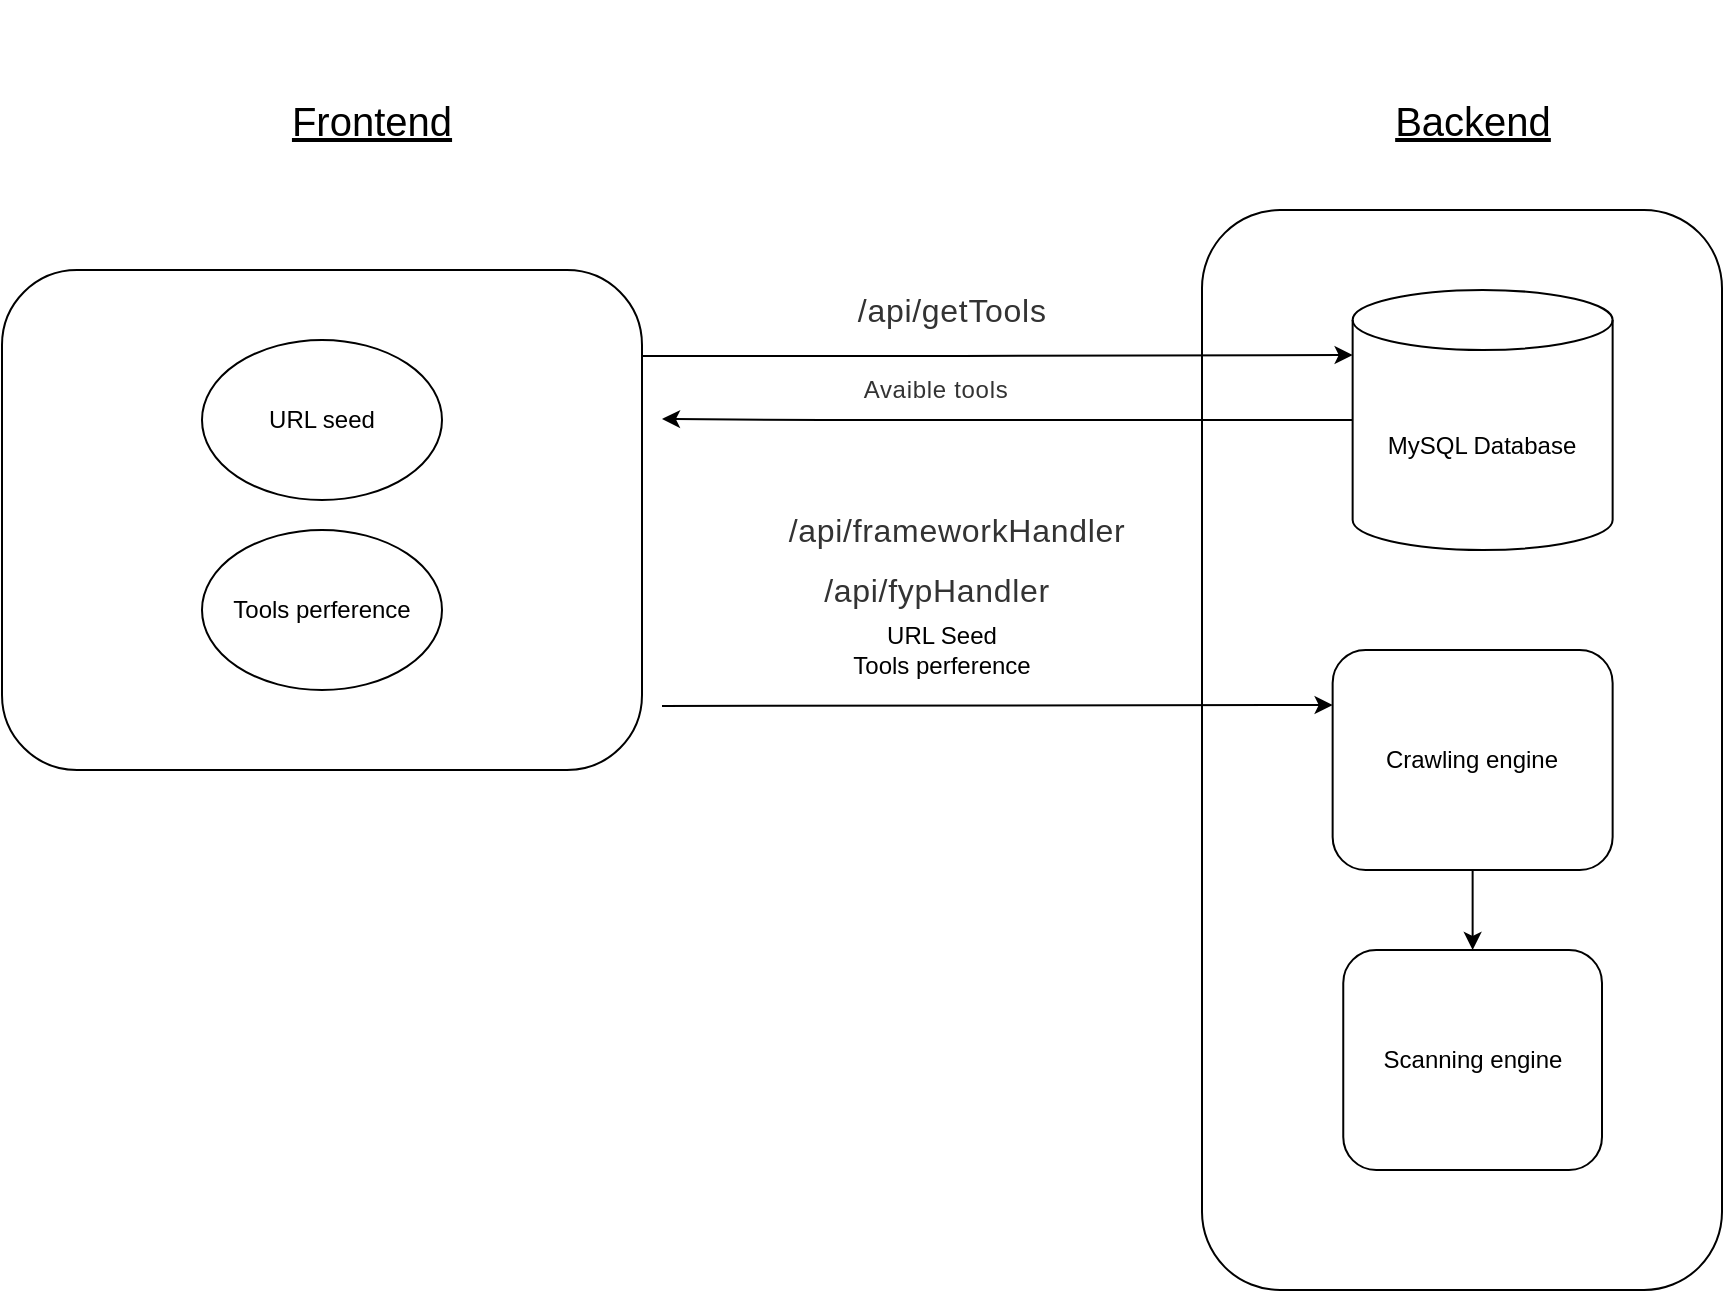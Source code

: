 <mxfile version="14.6.10" type="device"><diagram id="d2hIeS6q8MYUgmwCxXRX" name="Page-1"><mxGraphModel dx="1332" dy="796" grid="1" gridSize="10" guides="1" tooltips="1" connect="1" arrows="1" fold="1" page="1" pageScale="1" pageWidth="1654" pageHeight="2336" math="0" shadow="0"><root><mxCell id="0"/><mxCell id="1" parent="0"/><mxCell id="EEDiHjb3Lr1ZZETyiZ2b-15" value="" style="rounded=1;whiteSpace=wrap;html=1;fillColor=none;" parent="1" vertex="1"><mxGeometry x="360" y="270" width="320" height="250" as="geometry"/></mxCell><mxCell id="EEDiHjb3Lr1ZZETyiZ2b-16" value="" style="rounded=1;whiteSpace=wrap;html=1;fillColor=none;" parent="1" vertex="1"><mxGeometry x="960" y="240" width="260" height="540" as="geometry"/></mxCell><mxCell id="Xb_S8RhWuX8mUPFh0Ohl-124" value="MySQL Database" style="shape=cylinder3;whiteSpace=wrap;html=1;boundedLbl=1;backgroundOutline=1;size=15;" parent="1" vertex="1"><mxGeometry x="1035.32" y="280" width="130" height="130" as="geometry"/></mxCell><mxCell id="EEDiHjb3Lr1ZZETyiZ2b-5" value="URL seed" style="ellipse;whiteSpace=wrap;html=1;" parent="1" vertex="1"><mxGeometry x="460" y="305" width="120" height="80" as="geometry"/></mxCell><mxCell id="EEDiHjb3Lr1ZZETyiZ2b-8" value="Tools perference" style="ellipse;whiteSpace=wrap;html=1;" parent="1" vertex="1"><mxGeometry x="460" y="400" width="120" height="80" as="geometry"/></mxCell><mxCell id="EEDiHjb3Lr1ZZETyiZ2b-9" value="&lt;font size=&quot;1&quot;&gt;&lt;u style=&quot;font-size: 20px&quot;&gt;Frontend&lt;/u&gt;&lt;/font&gt;" style="text;html=1;align=center;verticalAlign=middle;whiteSpace=wrap;rounded=0;" parent="1" vertex="1"><mxGeometry x="450" y="150" width="190" height="90" as="geometry"/></mxCell><mxCell id="EEDiHjb3Lr1ZZETyiZ2b-12" value="&lt;font size=&quot;1&quot;&gt;&lt;u style=&quot;font-size: 20px&quot;&gt;Backend&lt;/u&gt;&lt;/font&gt;" style="text;html=1;align=center;verticalAlign=middle;whiteSpace=wrap;rounded=0;" parent="1" vertex="1"><mxGeometry x="997.82" y="135" width="195" height="120" as="geometry"/></mxCell><mxCell id="EEDiHjb3Lr1ZZETyiZ2b-17" style="edgeStyle=orthogonalEdgeStyle;rounded=0;orthogonalLoop=1;jettySize=auto;html=1;entryX=0;entryY=0;entryDx=0;entryDy=32.5;exitX=1;exitY=0.25;exitDx=0;exitDy=0;entryPerimeter=0;" parent="1" source="EEDiHjb3Lr1ZZETyiZ2b-15" target="Xb_S8RhWuX8mUPFh0Ohl-124" edge="1"><mxGeometry relative="1" as="geometry"><Array as="points"><mxPoint x="680" y="313"/><mxPoint x="840" y="313"/></Array></mxGeometry></mxCell><mxCell id="EEDiHjb3Lr1ZZETyiZ2b-41" style="edgeStyle=orthogonalEdgeStyle;rounded=0;orthogonalLoop=1;jettySize=auto;html=1;entryX=0;entryY=0.25;entryDx=0;entryDy=0;fontSize=12;" parent="1" target="EEDiHjb3Lr1ZZETyiZ2b-40" edge="1"><mxGeometry relative="1" as="geometry"><mxPoint x="690" y="488" as="sourcePoint"/><Array as="points"><mxPoint x="690" y="488"/><mxPoint x="835" y="488"/></Array></mxGeometry></mxCell><mxCell id="EEDiHjb3Lr1ZZETyiZ2b-18" value="&lt;span style=&quot;color: rgb(51 , 51 , 51) ; font-family: , &amp;#34;blinkmacsystemfont&amp;#34; , &amp;#34;segoe ui&amp;#34; , &amp;#34;helvetica neue&amp;#34; , &amp;#34;helvetica&amp;#34; , &amp;#34;roboto&amp;#34; , &amp;#34;arial&amp;#34; , sans-serif , &amp;#34;apple color emoji&amp;#34; , &amp;#34;segoe ui emoji&amp;#34; , &amp;#34;segoe ui symbol&amp;#34; ; font-size: 16px ; letter-spacing: 0.35px ; background-color: rgb(255 , 255 , 255)&quot;&gt;/api/getTools&amp;nbsp;&lt;/span&gt;" style="text;html=1;align=center;verticalAlign=middle;whiteSpace=wrap;rounded=0;" parent="1" vertex="1"><mxGeometry x="740" y="275" width="195" height="30" as="geometry"/></mxCell><mxCell id="EEDiHjb3Lr1ZZETyiZ2b-19" value="&lt;div style=&quot;font-size: 12px;&quot;&gt;&lt;font color=&quot;#333333&quot; style=&quot;font-size: 12px;&quot;&gt;&lt;span style=&quot;letter-spacing: 0.35px; font-size: 12px;&quot;&gt;Avaible tools&lt;/span&gt;&lt;/font&gt;&lt;/div&gt;" style="text;html=1;align=center;verticalAlign=middle;whiteSpace=wrap;rounded=0;fontSize=12;" parent="1" vertex="1"><mxGeometry x="697" y="320" width="260" height="20" as="geometry"/></mxCell><mxCell id="EEDiHjb3Lr1ZZETyiZ2b-21" value="&lt;font color=&quot;#333333&quot;&gt;&lt;span style=&quot;font-size: 16px ; letter-spacing: 0.35px&quot;&gt;/api/frameworkHandler&lt;/span&gt;&lt;/font&gt;" style="text;html=1;align=center;verticalAlign=middle;whiteSpace=wrap;rounded=0;" parent="1" vertex="1"><mxGeometry x="740" y="385" width="195" height="30" as="geometry"/></mxCell><mxCell id="EEDiHjb3Lr1ZZETyiZ2b-23" value="&lt;div style=&quot;font-size: 12px;&quot;&gt;&lt;div style=&quot;font-size: 12px;&quot;&gt;URL Seed&lt;/div&gt;&lt;div style=&quot;font-size: 12px;&quot;&gt;Tools perference&lt;/div&gt;&lt;/div&gt;" style="text;html=1;align=center;verticalAlign=middle;whiteSpace=wrap;rounded=0;fontSize=12;" parent="1" vertex="1"><mxGeometry x="700" y="450" width="260" height="20" as="geometry"/></mxCell><mxCell id="EEDiHjb3Lr1ZZETyiZ2b-38" value="Scanning engine" style="rounded=1;whiteSpace=wrap;html=1;" parent="1" vertex="1"><mxGeometry x="1030.63" y="610" width="129.37" height="110" as="geometry"/></mxCell><mxCell id="EEDiHjb3Lr1ZZETyiZ2b-48" style="edgeStyle=orthogonalEdgeStyle;rounded=0;orthogonalLoop=1;jettySize=auto;html=1;entryX=0.5;entryY=0;entryDx=0;entryDy=0;fontSize=12;" parent="1" source="EEDiHjb3Lr1ZZETyiZ2b-40" target="EEDiHjb3Lr1ZZETyiZ2b-38" edge="1"><mxGeometry relative="1" as="geometry"><mxPoint x="1185.62" y="610" as="targetPoint"/></mxGeometry></mxCell><mxCell id="EEDiHjb3Lr1ZZETyiZ2b-40" value="Crawling engine" style="rounded=1;whiteSpace=wrap;html=1;" parent="1" vertex="1"><mxGeometry x="1025.32" y="460" width="140" height="110" as="geometry"/></mxCell><mxCell id="EEDiHjb3Lr1ZZETyiZ2b-44" style="edgeStyle=orthogonalEdgeStyle;rounded=0;orthogonalLoop=1;jettySize=auto;html=1;exitX=0;exitY=0.5;exitDx=0;exitDy=0;exitPerimeter=0;" parent="1" source="Xb_S8RhWuX8mUPFh0Ohl-124" edge="1"><mxGeometry relative="1" as="geometry"><mxPoint x="950" y="345" as="sourcePoint"/><mxPoint x="690" y="344.5" as="targetPoint"/><Array as="points"><mxPoint x="770" y="345"/></Array></mxGeometry></mxCell><mxCell id="EEDiHjb3Lr1ZZETyiZ2b-53" style="edgeStyle=orthogonalEdgeStyle;rounded=0;orthogonalLoop=1;jettySize=auto;html=1;exitX=0.5;exitY=1;exitDx=0;exitDy=0;fontSize=12;" parent="1" source="EEDiHjb3Lr1ZZETyiZ2b-16" target="EEDiHjb3Lr1ZZETyiZ2b-16" edge="1"><mxGeometry relative="1" as="geometry"/></mxCell><mxCell id="IVhbMgbOJf4cY-vN1qdm-2" value="&lt;font color=&quot;#333333&quot;&gt;&lt;span style=&quot;font-size: 16px ; letter-spacing: 0.35px&quot;&gt;/api/&lt;/span&gt;&lt;span style=&quot;font-size: 16px ; letter-spacing: 0.35px&quot;&gt;fypHandler&lt;/span&gt;&lt;/font&gt;" style="text;html=1;align=center;verticalAlign=middle;whiteSpace=wrap;rounded=0;" parent="1" vertex="1"><mxGeometry x="730" y="415" width="195" height="30" as="geometry"/></mxCell></root></mxGraphModel></diagram></mxfile>